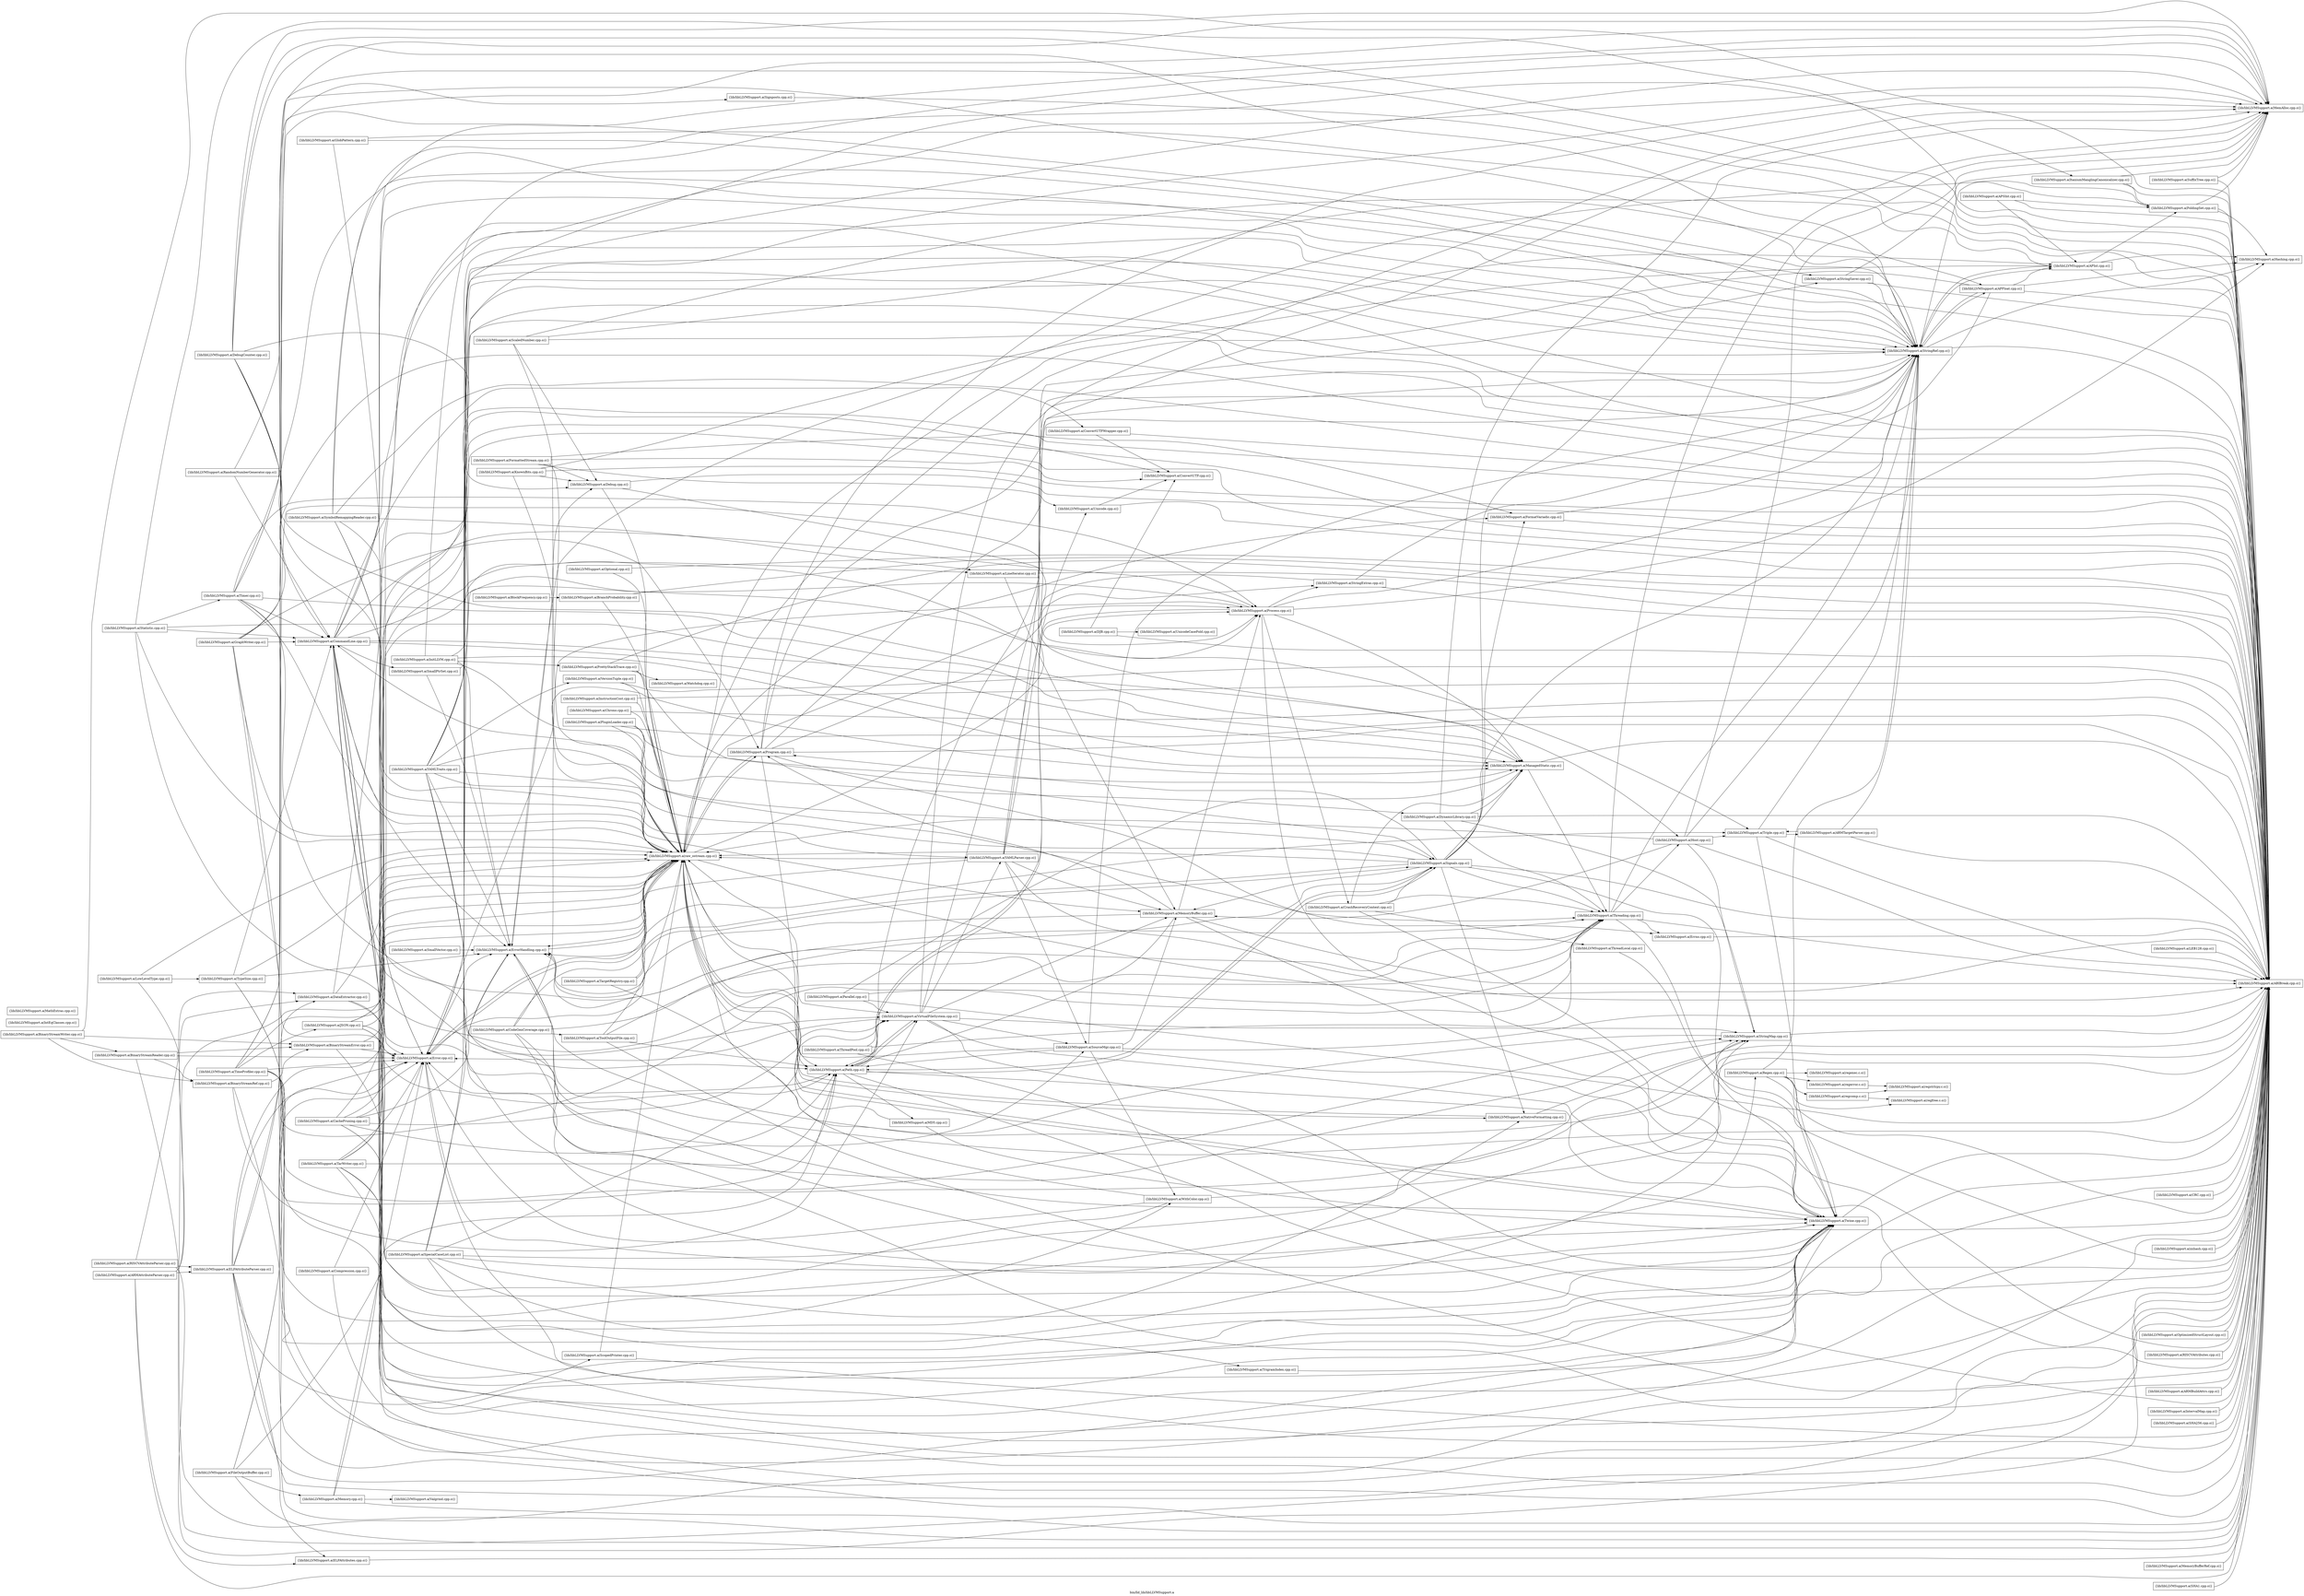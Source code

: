 digraph "bin/lld_lib/libLLVMSupport.a" {
	label="bin/lld_lib/libLLVMSupport.a";
	rankdir=LR;

	Node0x55ad84929798 [shape=record,shape=box,group=0,label="{lib/libLLVMSupport.a(ABIBreak.cpp.o)}"];
	Node0x55ad84928618 [shape=record,shape=box,group=0,label="{lib/libLLVMSupport.a(CommandLine.cpp.o)}"];
	Node0x55ad84928618 -> Node0x55ad84929798;
	Node0x55ad84928618 -> Node0x55ad84927fd8;
	Node0x55ad84928618 -> Node0x55ad8493f778;
	Node0x55ad84928618 -> Node0x55ad8493eaf8;
	Node0x55ad84928618 -> Node0x55ad84942928;
	Node0x55ad84928618 -> Node0x55ad84941c08;
	Node0x55ad84928618 -> Node0x55ad84940718;
	Node0x55ad84928618 -> Node0x55ad8493a1d8;
	Node0x55ad84928618 -> Node0x55ad8493f278;
	Node0x55ad84928618 -> Node0x55ad8493d428;
	Node0x55ad84928618 -> Node0x55ad8493d658;
	Node0x55ad84928618 -> Node0x55ad84942ce8;
	Node0x55ad84928618 -> Node0x55ad84942fb8;
	Node0x55ad84928618 -> Node0x55ad84945308;
	Node0x55ad84928618 -> Node0x55ad8493fa98;
	Node0x55ad84928618 -> Node0x55ad8493ee18;
	Node0x55ad84928618 -> Node0x55ad8494a998;
	Node0x55ad84927b28 [shape=record,shape=box,group=0,label="{lib/libLLVMSupport.a(CrashRecoveryContext.cpp.o)}"];
	Node0x55ad84927b28 -> Node0x55ad84929798;
	Node0x55ad84927b28 -> Node0x55ad84942928;
	Node0x55ad84927b28 -> Node0x55ad849285c8;
	Node0x55ad84927b28 -> Node0x55ad84928e38;
	Node0x55ad84927b28 -> Node0x55ad849295b8;
	Node0x55ad849421f8 [shape=record,shape=box,group=0,label="{lib/libLLVMSupport.a(InitLLVM.cpp.o)}"];
	Node0x55ad849421f8 -> Node0x55ad84929798;
	Node0x55ad849421f8 -> Node0x55ad8493eaf8;
	Node0x55ad849421f8 -> Node0x55ad84942928;
	Node0x55ad849421f8 -> Node0x55ad84941c08;
	Node0x55ad849421f8 -> Node0x55ad84941398;
	Node0x55ad849421f8 -> Node0x55ad849285c8;
	Node0x55ad84941028 [shape=record,shape=box,group=0,label="{lib/libLLVMSupport.a(PluginLoader.cpp.o)}"];
	Node0x55ad84941028 -> Node0x55ad84929798;
	Node0x55ad84941028 -> Node0x55ad84942928;
	Node0x55ad84941028 -> Node0x55ad8493f278;
	Node0x55ad84941028 -> Node0x55ad8493dc48;
	Node0x55ad84941028 -> Node0x55ad849295b8;
	Node0x55ad8493f278 [shape=record,shape=box,group=0,label="{lib/libLLVMSupport.a(raw_ostream.cpp.o)}"];
	Node0x55ad8493f278 -> Node0x55ad84929798;
	Node0x55ad8493f278 -> Node0x55ad8493f778;
	Node0x55ad8493f278 -> Node0x55ad8493eaf8;
	Node0x55ad8493f278 -> Node0x55ad8493e5f8;
	Node0x55ad8493f278 -> Node0x55ad8493ed28;
	Node0x55ad8493f278 -> Node0x55ad8493d658;
	Node0x55ad8493f278 -> Node0x55ad8493fa98;
	Node0x55ad8493f278 -> Node0x55ad8494a998;
	Node0x55ad8493f278 -> Node0x55ad84927808;
	Node0x55ad8493d428 [shape=record,shape=box,group=0,label="{lib/libLLVMSupport.a(Host.cpp.o)}"];
	Node0x55ad8493d428 -> Node0x55ad84929798;
	Node0x55ad8493d428 -> Node0x55ad84941c08;
	Node0x55ad8493d428 -> Node0x55ad8493a1d8;
	Node0x55ad8493d428 -> Node0x55ad8493f278;
	Node0x55ad8493d428 -> Node0x55ad84942fb8;
	Node0x55ad8493d428 -> Node0x55ad84945308;
	Node0x55ad8493d428 -> Node0x55ad8493ea58;
	Node0x55ad8493d658 [shape=record,shape=box,group=0,label="{lib/libLLVMSupport.a(Path.cpp.o)}"];
	Node0x55ad8493d658 -> Node0x55ad84929798;
	Node0x55ad8493d658 -> Node0x55ad8493f778;
	Node0x55ad8493d658 -> Node0x55ad8493ced8;
	Node0x55ad8493d658 -> Node0x55ad84942fb8;
	Node0x55ad8493d658 -> Node0x55ad8493fa98;
	Node0x55ad8493d658 -> Node0x55ad8493ee18;
	Node0x55ad8493d658 -> Node0x55ad8494a998;
	Node0x55ad8493d658 -> Node0x55ad849285c8;
	Node0x55ad84942fb8 [shape=record,shape=box,group=0,label="{lib/libLLVMSupport.a(StringRef.cpp.o)}"];
	Node0x55ad84942fb8 -> Node0x55ad84929798;
	Node0x55ad84942fb8 -> Node0x55ad8493f778;
	Node0x55ad84942fb8 -> Node0x55ad849470b8;
	Node0x55ad84942fb8 -> Node0x55ad84946938;
	Node0x55ad84942fb8 -> Node0x55ad849463e8;
	Node0x55ad84945308 [shape=record,shape=box,group=0,label="{lib/libLLVMSupport.a(Triple.cpp.o)}"];
	Node0x55ad84945308 -> Node0x55ad84929798;
	Node0x55ad84945308 -> Node0x55ad84942fb8;
	Node0x55ad84945308 -> Node0x55ad8493fd68;
	Node0x55ad84945308 -> Node0x55ad8493fa98;
	Node0x55ad8493fa98 [shape=record,shape=box,group=0,label="{lib/libLLVMSupport.a(Twine.cpp.o)}"];
	Node0x55ad8493fa98 -> Node0x55ad84929798;
	Node0x55ad8493fa98 -> Node0x55ad8493f278;
	Node0x55ad84927fd8 [shape=record,shape=box,group=0,label="{lib/libLLVMSupport.a(ConvertUTFWrapper.cpp.o)}"];
	Node0x55ad84927fd8 -> Node0x55ad84929798;
	Node0x55ad84927fd8 -> Node0x55ad84928208;
	Node0x55ad8493f778 [shape=record,shape=box,group=0,label="{lib/libLLVMSupport.a(Error.cpp.o)}"];
	Node0x55ad8493f778 -> Node0x55ad84929798;
	Node0x55ad8493f778 -> Node0x55ad8493eaf8;
	Node0x55ad8493f778 -> Node0x55ad84942928;
	Node0x55ad8493f778 -> Node0x55ad8493f278;
	Node0x55ad8493f778 -> Node0x55ad8493fa98;
	Node0x55ad8493eaf8 [shape=record,shape=box,group=0,label="{lib/libLLVMSupport.a(ErrorHandling.cpp.o)}"];
	Node0x55ad8493eaf8 -> Node0x55ad84929798;
	Node0x55ad8493eaf8 -> Node0x55ad8493de78;
	Node0x55ad8493eaf8 -> Node0x55ad8493f278;
	Node0x55ad8493eaf8 -> Node0x55ad8493fa98;
	Node0x55ad8493eaf8 -> Node0x55ad849285c8;
	Node0x55ad84942928 [shape=record,shape=box,group=0,label="{lib/libLLVMSupport.a(ManagedStatic.cpp.o)}"];
	Node0x55ad84942928 -> Node0x55ad84929798;
	Node0x55ad84942928 -> Node0x55ad849295b8;
	Node0x55ad84941c08 [shape=record,shape=box,group=0,label="{lib/libLLVMSupport.a(MemAlloc.cpp.o)}"];
	Node0x55ad84940718 [shape=record,shape=box,group=0,label="{lib/libLLVMSupport.a(SmallPtrSet.cpp.o)}"];
	Node0x55ad84940718 -> Node0x55ad84929798;
	Node0x55ad84940718 -> Node0x55ad8493eaf8;
	Node0x55ad8493a1d8 [shape=record,shape=box,group=0,label="{lib/libLLVMSupport.a(StringMap.cpp.o)}"];
	Node0x55ad8493a1d8 -> Node0x55ad84929798;
	Node0x55ad8493a1d8 -> Node0x55ad8493eaf8;
	Node0x55ad84942ce8 [shape=record,shape=box,group=0,label="{lib/libLLVMSupport.a(StringSaver.cpp.o)}"];
	Node0x55ad84942ce8 -> Node0x55ad84929798;
	Node0x55ad84942ce8 -> Node0x55ad84941c08;
	Node0x55ad84942ce8 -> Node0x55ad84942fb8;
	Node0x55ad8493ee18 [shape=record,shape=box,group=0,label="{lib/libLLVMSupport.a(VirtualFileSystem.cpp.o)}"];
	Node0x55ad8493ee18 -> Node0x55ad84929798;
	Node0x55ad8493ee18 -> Node0x55ad8493f778;
	Node0x55ad8493ee18 -> Node0x55ad84941c08;
	Node0x55ad8493ee18 -> Node0x55ad8493a1d8;
	Node0x55ad8493ee18 -> Node0x55ad84940f88;
	Node0x55ad8493ee18 -> Node0x55ad84940b78;
	Node0x55ad8493ee18 -> Node0x55ad8493f278;
	Node0x55ad8493ee18 -> Node0x55ad8493d658;
	Node0x55ad8493ee18 -> Node0x55ad84942fb8;
	Node0x55ad8493ee18 -> Node0x55ad8493fa98;
	Node0x55ad8493ee18 -> Node0x55ad8493ea58;
	Node0x55ad8494a998 [shape=record,shape=box,group=0,label="{lib/libLLVMSupport.a(Process.cpp.o)}"];
	Node0x55ad8494a998 -> Node0x55ad84929798;
	Node0x55ad8494a998 -> Node0x55ad84927b28;
	Node0x55ad8494a998 -> Node0x55ad8493f778;
	Node0x55ad8494a998 -> Node0x55ad84942928;
	Node0x55ad8494a998 -> Node0x55ad8493d658;
	Node0x55ad8494a998 -> Node0x55ad84942fb8;
	Node0x55ad8494a998 -> Node0x55ad849463e8;
	Node0x55ad8494a998 -> Node0x55ad8494a268;
	Node0x55ad84928208 [shape=record,shape=box,group=0,label="{lib/libLLVMSupport.a(ConvertUTF.cpp.o)}"];
	Node0x55ad849285c8 [shape=record,shape=box,group=0,label="{lib/libLLVMSupport.a(Signals.cpp.o)}"];
	Node0x55ad849285c8 -> Node0x55ad84929798;
	Node0x55ad849285c8 -> Node0x55ad84928618;
	Node0x55ad849285c8 -> Node0x55ad8493eaf8;
	Node0x55ad849285c8 -> Node0x55ad84942928;
	Node0x55ad849285c8 -> Node0x55ad84941c08;
	Node0x55ad849285c8 -> Node0x55ad8493f278;
	Node0x55ad849285c8 -> Node0x55ad8493e5f8;
	Node0x55ad849285c8 -> Node0x55ad8493ed28;
	Node0x55ad849285c8 -> Node0x55ad8493d658;
	Node0x55ad849285c8 -> Node0x55ad84942fb8;
	Node0x55ad849285c8 -> Node0x55ad8493fa98;
	Node0x55ad849285c8 -> Node0x55ad8493ea58;
	Node0x55ad849285c8 -> Node0x55ad84927808;
	Node0x55ad849285c8 -> Node0x55ad849295b8;
	Node0x55ad84928e38 [shape=record,shape=box,group=0,label="{lib/libLLVMSupport.a(ThreadLocal.cpp.o)}"];
	Node0x55ad84928e38 -> Node0x55ad84929798;
	Node0x55ad849295b8 [shape=record,shape=box,group=0,label="{lib/libLLVMSupport.a(Threading.cpp.o)}"];
	Node0x55ad849295b8 -> Node0x55ad84929798;
	Node0x55ad849295b8 -> Node0x55ad8493eaf8;
	Node0x55ad849295b8 -> Node0x55ad84941c08;
	Node0x55ad849295b8 -> Node0x55ad8493d428;
	Node0x55ad849295b8 -> Node0x55ad84942fb8;
	Node0x55ad849295b8 -> Node0x55ad8493fa98;
	Node0x55ad849295b8 -> Node0x55ad84927ee8;
	Node0x55ad8493de78 [shape=record,shape=box,group=0,label="{lib/libLLVMSupport.a(Debug.cpp.o)}"];
	Node0x55ad8493de78 -> Node0x55ad84929798;
	Node0x55ad8493de78 -> Node0x55ad84942928;
	Node0x55ad8493de78 -> Node0x55ad8493f278;
	Node0x55ad84941398 [shape=record,shape=box,group=0,label="{lib/libLLVMSupport.a(PrettyStackTrace.cpp.o)}"];
	Node0x55ad84941398 -> Node0x55ad84929798;
	Node0x55ad84941398 -> Node0x55ad8493f278;
	Node0x55ad84941398 -> Node0x55ad849285c8;
	Node0x55ad84941398 -> Node0x55ad84924ab8;
	Node0x55ad8493dc48 [shape=record,shape=box,group=0,label="{lib/libLLVMSupport.a(DynamicLibrary.cpp.o)}"];
	Node0x55ad8493dc48 -> Node0x55ad84929798;
	Node0x55ad8493dc48 -> Node0x55ad84942928;
	Node0x55ad8493dc48 -> Node0x55ad84941c08;
	Node0x55ad8493dc48 -> Node0x55ad8493a1d8;
	Node0x55ad8493dc48 -> Node0x55ad849295b8;
	Node0x55ad84924ab8 [shape=record,shape=box,group=0,label="{lib/libLLVMSupport.a(Watchdog.cpp.o)}"];
	Node0x55ad8493a958 [shape=record,shape=box,group=0,label="{lib/libLLVMSupport.a(SmallVector.cpp.o)}"];
	Node0x55ad8493a958 -> Node0x55ad8493eaf8;
	Node0x55ad849470b8 [shape=record,shape=box,group=0,label="{lib/libLLVMSupport.a(APFloat.cpp.o)}"];
	Node0x55ad849470b8 -> Node0x55ad84929798;
	Node0x55ad849470b8 -> Node0x55ad8493f778;
	Node0x55ad849470b8 -> Node0x55ad8493f278;
	Node0x55ad849470b8 -> Node0x55ad84942fb8;
	Node0x55ad849470b8 -> Node0x55ad84946938;
	Node0x55ad849470b8 -> Node0x55ad849463e8;
	Node0x55ad84946938 [shape=record,shape=box,group=0,label="{lib/libLLVMSupport.a(APInt.cpp.o)}"];
	Node0x55ad84946938 -> Node0x55ad84929798;
	Node0x55ad84946938 -> Node0x55ad8493f278;
	Node0x55ad84946938 -> Node0x55ad84942fb8;
	Node0x55ad84946938 -> Node0x55ad84946ac8;
	Node0x55ad84946938 -> Node0x55ad849463e8;
	Node0x55ad849463e8 [shape=record,shape=box,group=0,label="{lib/libLLVMSupport.a(Hashing.cpp.o)}"];
	Node0x55ad84946ac8 [shape=record,shape=box,group=0,label="{lib/libLLVMSupport.a(FoldingSet.cpp.o)}"];
	Node0x55ad84946ac8 -> Node0x55ad84929798;
	Node0x55ad84946ac8 -> Node0x55ad8493eaf8;
	Node0x55ad84946ac8 -> Node0x55ad84941c08;
	Node0x55ad84946ac8 -> Node0x55ad84942fb8;
	Node0x55ad84946ac8 -> Node0x55ad849463e8;
	Node0x55ad8493fd68 [shape=record,shape=box,group=0,label="{lib/libLLVMSupport.a(ARMTargetParser.cpp.o)}"];
	Node0x55ad8493fd68 -> Node0x55ad84929798;
	Node0x55ad8493fd68 -> Node0x55ad84942fb8;
	Node0x55ad8493fd68 -> Node0x55ad84945308;
	Node0x55ad84940f88 [shape=record,shape=box,group=0,label="{lib/libLLVMSupport.a(SourceMgr.cpp.o)}"];
	Node0x55ad84940f88 -> Node0x55ad84929798;
	Node0x55ad84940f88 -> Node0x55ad849403a8;
	Node0x55ad84940f88 -> Node0x55ad8493f278;
	Node0x55ad84940f88 -> Node0x55ad8493d658;
	Node0x55ad84940f88 -> Node0x55ad84942fb8;
	Node0x55ad84940f88 -> Node0x55ad8493fa98;
	Node0x55ad84940f88 -> Node0x55ad8493ea58;
	Node0x55ad84940b78 [shape=record,shape=box,group=0,label="{lib/libLLVMSupport.a(YAMLParser.cpp.o)}"];
	Node0x55ad84940b78 -> Node0x55ad84929798;
	Node0x55ad84940b78 -> Node0x55ad8493eaf8;
	Node0x55ad84940b78 -> Node0x55ad84941c08;
	Node0x55ad84940b78 -> Node0x55ad84940f88;
	Node0x55ad84940b78 -> Node0x55ad8493fef8;
	Node0x55ad84940b78 -> Node0x55ad8493f278;
	Node0x55ad84940b78 -> Node0x55ad84942fb8;
	Node0x55ad84940b78 -> Node0x55ad8493ea58;
	Node0x55ad8493ea58 [shape=record,shape=box,group=0,label="{lib/libLLVMSupport.a(MemoryBuffer.cpp.o)}"];
	Node0x55ad8493ea58 -> Node0x55ad84929798;
	Node0x55ad8493ea58 -> Node0x55ad8493f778;
	Node0x55ad8493ea58 -> Node0x55ad8493d658;
	Node0x55ad8493ea58 -> Node0x55ad8493fa98;
	Node0x55ad8493ea58 -> Node0x55ad8494a998;
	Node0x55ad8493ea58 -> Node0x55ad84927808;
	Node0x55ad84927808 [shape=record,shape=box,group=0,label="{lib/libLLVMSupport.a(Program.cpp.o)}"];
	Node0x55ad84927808 -> Node0x55ad84929798;
	Node0x55ad84927808 -> Node0x55ad84941c08;
	Node0x55ad84927808 -> Node0x55ad8493f278;
	Node0x55ad84927808 -> Node0x55ad8493d658;
	Node0x55ad84927808 -> Node0x55ad84942ce8;
	Node0x55ad84927808 -> Node0x55ad84942fb8;
	Node0x55ad84927808 -> Node0x55ad8494a268;
	Node0x55ad84927808 -> Node0x55ad84927ee8;
	Node0x55ad849403a8 [shape=record,shape=box,group=0,label="{lib/libLLVMSupport.a(WithColor.cpp.o)}"];
	Node0x55ad849403a8 -> Node0x55ad84929798;
	Node0x55ad849403a8 -> Node0x55ad84928618;
	Node0x55ad849403a8 -> Node0x55ad8493f778;
	Node0x55ad849403a8 -> Node0x55ad8493f278;
	Node0x55ad8493fef8 [shape=record,shape=box,group=0,label="{lib/libLLVMSupport.a(Unicode.cpp.o)}"];
	Node0x55ad8493fef8 -> Node0x55ad84929798;
	Node0x55ad8493fef8 -> Node0x55ad84928208;
	Node0x55ad8493e5f8 [shape=record,shape=box,group=0,label="{lib/libLLVMSupport.a(NativeFormatting.cpp.o)}"];
	Node0x55ad8493e5f8 -> Node0x55ad84929798;
	Node0x55ad8493e5f8 -> Node0x55ad8493f278;
	Node0x55ad8493ed28 [shape=record,shape=box,group=0,label="{lib/libLLVMSupport.a(FormatVariadic.cpp.o)}"];
	Node0x55ad8493ed28 -> Node0x55ad84929798;
	Node0x55ad8493ed28 -> Node0x55ad84942fb8;
	Node0x55ad8493ced8 [shape=record,shape=box,group=0,label="{lib/libLLVMSupport.a(MD5.cpp.o)}"];
	Node0x55ad8493ced8 -> Node0x55ad84929798;
	Node0x55ad8493ced8 -> Node0x55ad8493f278;
	Node0x55ad8494a268 [shape=record,shape=box,group=0,label="{lib/libLLVMSupport.a(StringExtras.cpp.o)}"];
	Node0x55ad8494a268 -> Node0x55ad84929798;
	Node0x55ad8494a268 -> Node0x55ad8493f278;
	Node0x55ad8494a268 -> Node0x55ad84942fb8;
	Node0x55ad84927ee8 [shape=record,shape=box,group=0,label="{lib/libLLVMSupport.a(Errno.cpp.o)}"];
	Node0x55ad84927ee8 -> Node0x55ad84929798;
	Node0x55ad8494ba78 [shape=record,shape=box,group=0,label="{lib/libLLVMSupport.a(MemoryBufferRef.cpp.o)}"];
	Node0x55ad8494ba78 -> Node0x55ad84929798;
	Node0x55ad8494ab78 [shape=record,shape=box,group=0,label="{lib/libLLVMSupport.a(TarWriter.cpp.o)}"];
	Node0x55ad8494ab78 -> Node0x55ad84929798;
	Node0x55ad8494ab78 -> Node0x55ad8493f778;
	Node0x55ad8494ab78 -> Node0x55ad84941c08;
	Node0x55ad8494ab78 -> Node0x55ad8493a1d8;
	Node0x55ad8494ab78 -> Node0x55ad8493f278;
	Node0x55ad8494ab78 -> Node0x55ad8493d658;
	Node0x55ad8494ab78 -> Node0x55ad8493fa98;
	Node0x55ad8494b0c8 [shape=record,shape=box,group=0,label="{lib/libLLVMSupport.a(Parallel.cpp.o)}"];
	Node0x55ad8494b0c8 -> Node0x55ad84929798;
	Node0x55ad8494b0c8 -> Node0x55ad84942928;
	Node0x55ad8494b0c8 -> Node0x55ad8493ee18;
	Node0x55ad8494b0c8 -> Node0x55ad849295b8;
	Node0x55ad84925698 [shape=record,shape=box,group=0,label="{lib/libLLVMSupport.a(BinaryStreamReader.cpp.o)}"];
	Node0x55ad84925698 -> Node0x55ad84929798;
	Node0x55ad84925698 -> Node0x55ad8493f778;
	Node0x55ad84925698 -> Node0x55ad849270d8;
	Node0x55ad84925698 -> Node0x55ad84926458;
	Node0x55ad8492a418 [shape=record,shape=box,group=0,label="{lib/libLLVMSupport.a(CachePruning.cpp.o)}"];
	Node0x55ad8492a418 -> Node0x55ad84929798;
	Node0x55ad8492a418 -> Node0x55ad8493f778;
	Node0x55ad8492a418 -> Node0x55ad8493eaf8;
	Node0x55ad8492a418 -> Node0x55ad8493f278;
	Node0x55ad8492a418 -> Node0x55ad8493d658;
	Node0x55ad8492a418 -> Node0x55ad84942fb8;
	Node0x55ad8492a418 -> Node0x55ad8493fa98;
	Node0x55ad8492a418 -> Node0x55ad8493ee18;
	Node0x55ad849270d8 [shape=record,shape=box,group=0,label="{lib/libLLVMSupport.a(BinaryStreamRef.cpp.o)}"];
	Node0x55ad849270d8 -> Node0x55ad84929798;
	Node0x55ad849270d8 -> Node0x55ad8493ee18;
	Node0x55ad849270d8 -> Node0x55ad84926458;
	Node0x55ad84926458 [shape=record,shape=box,group=0,label="{lib/libLLVMSupport.a(BinaryStreamError.cpp.o)}"];
	Node0x55ad84926458 -> Node0x55ad84929798;
	Node0x55ad84926458 -> Node0x55ad8493f778;
	Node0x55ad84926458 -> Node0x55ad8493f278;
	Node0x55ad8492c0d8 [shape=record,shape=box,group=0,label="{lib/libLLVMSupport.a(FileOutputBuffer.cpp.o)}"];
	Node0x55ad8492c0d8 -> Node0x55ad84929798;
	Node0x55ad8492c0d8 -> Node0x55ad8493f778;
	Node0x55ad8492c0d8 -> Node0x55ad8493f278;
	Node0x55ad8492c0d8 -> Node0x55ad8493d658;
	Node0x55ad8492c0d8 -> Node0x55ad8492b908;
	Node0x55ad8492b908 [shape=record,shape=box,group=0,label="{lib/libLLVMSupport.a(Memory.cpp.o)}"];
	Node0x55ad8492b908 -> Node0x55ad84929798;
	Node0x55ad8492b908 -> Node0x55ad8493f778;
	Node0x55ad8492b908 -> Node0x55ad8494a998;
	Node0x55ad8492b908 -> Node0x55ad8492b228;
	Node0x55ad8492b228 [shape=record,shape=box,group=0,label="{lib/libLLVMSupport.a(Valgrind.cpp.o)}"];
	Node0x55ad8492c3f8 [shape=record,shape=box,group=0,label="{lib/libLLVMSupport.a(xxhash.cpp.o)}"];
	Node0x55ad8492c3f8 -> Node0x55ad84929798;
	Node0x55ad8492b638 [shape=record,shape=box,group=0,label="{lib/libLLVMSupport.a(GlobPattern.cpp.o)}"];
	Node0x55ad8492b638 -> Node0x55ad84929798;
	Node0x55ad8492b638 -> Node0x55ad8493f778;
	Node0x55ad8492b638 -> Node0x55ad84942fb8;
	Node0x55ad8492a508 [shape=record,shape=box,group=0,label="{lib/libLLVMSupport.a(CRC.cpp.o)}"];
	Node0x55ad8492a508 -> Node0x55ad84929798;
	Node0x55ad8492d938 [shape=record,shape=box,group=0,label="{lib/libLLVMSupport.a(BinaryStreamWriter.cpp.o)}"];
	Node0x55ad8492d938 -> Node0x55ad84929798;
	Node0x55ad8492d938 -> Node0x55ad849270d8;
	Node0x55ad8492d938 -> Node0x55ad84926458;
	Node0x55ad8492d938 -> Node0x55ad84925698;
	Node0x55ad8493b038 [shape=record,shape=box,group=0,label="{lib/libLLVMSupport.a(TimeProfiler.cpp.o)}"];
	Node0x55ad8493b038 -> Node0x55ad84929798;
	Node0x55ad8493b038 -> Node0x55ad8493f778;
	Node0x55ad8493b038 -> Node0x55ad84941c08;
	Node0x55ad8493b038 -> Node0x55ad8493a1d8;
	Node0x55ad8493b038 -> Node0x55ad8493f278;
	Node0x55ad8493b038 -> Node0x55ad8493d658;
	Node0x55ad8493b038 -> Node0x55ad8493fa98;
	Node0x55ad8493b038 -> Node0x55ad8494a998;
	Node0x55ad8493b038 -> Node0x55ad849295b8;
	Node0x55ad8493b038 -> Node0x55ad84939eb8;
	Node0x55ad84939968 [shape=record,shape=box,group=0,label="{lib/libLLVMSupport.a(Compression.cpp.o)}"];
	Node0x55ad84939968 -> Node0x55ad84929798;
	Node0x55ad84939968 -> Node0x55ad8493f778;
	Node0x55ad84939eb8 [shape=record,shape=box,group=0,label="{lib/libLLVMSupport.a(JSON.cpp.o)}"];
	Node0x55ad84939eb8 -> Node0x55ad84929798;
	Node0x55ad84939eb8 -> Node0x55ad84928208;
	Node0x55ad84939eb8 -> Node0x55ad8493f778;
	Node0x55ad84939eb8 -> Node0x55ad84941c08;
	Node0x55ad84939eb8 -> Node0x55ad8493f278;
	Node0x55ad84939eb8 -> Node0x55ad8493e5f8;
	Node0x55ad84939eb8 -> Node0x55ad8493ed28;
	Node0x55ad84939eb8 -> Node0x55ad84942fb8;
	Node0x55ad84939eb8 -> Node0x55ad8493fa98;
	Node0x55ad84928258 [shape=record,shape=box,group=0,label="{lib/libLLVMSupport.a(RISCVAttributes.cpp.o)}"];
	Node0x55ad84928258 -> Node0x55ad84929798;
	Node0x55ad84949f98 [shape=record,shape=box,group=0,label="{lib/libLLVMSupport.a(ELFAttributeParser.cpp.o)}"];
	Node0x55ad84949f98 -> Node0x55ad84929798;
	Node0x55ad84949f98 -> Node0x55ad8493f778;
	Node0x55ad84949f98 -> Node0x55ad8493f278;
	Node0x55ad84949f98 -> Node0x55ad84942fb8;
	Node0x55ad84949f98 -> Node0x55ad8493fa98;
	Node0x55ad84949f98 -> Node0x55ad84949318;
	Node0x55ad84949f98 -> Node0x55ad84948558;
	Node0x55ad84949f98 -> Node0x55ad84948d78;
	Node0x55ad849480a8 [shape=record,shape=box,group=0,label="{lib/libLLVMSupport.a(ARMBuildAttrs.cpp.o)}"];
	Node0x55ad849480a8 -> Node0x55ad84929798;
	Node0x55ad84949868 [shape=record,shape=box,group=0,label="{lib/libLLVMSupport.a(RISCVAttributeParser.cpp.o)}"];
	Node0x55ad84949868 -> Node0x55ad84929798;
	Node0x55ad84949868 -> Node0x55ad84949f98;
	Node0x55ad84949868 -> Node0x55ad84949318;
	Node0x55ad84949318 [shape=record,shape=box,group=0,label="{lib/libLLVMSupport.a(DataExtractor.cpp.o)}"];
	Node0x55ad84949318 -> Node0x55ad84929798;
	Node0x55ad84949318 -> Node0x55ad8493f778;
	Node0x55ad84949318 -> Node0x55ad8493f278;
	Node0x55ad84949318 -> Node0x55ad84942fb8;
	Node0x55ad84948558 [shape=record,shape=box,group=0,label="{lib/libLLVMSupport.a(ELFAttributes.cpp.o)}"];
	Node0x55ad84948558 -> Node0x55ad84929798;
	Node0x55ad84948d78 [shape=record,shape=box,group=0,label="{lib/libLLVMSupport.a(ScopedPrinter.cpp.o)}"];
	Node0x55ad84948d78 -> Node0x55ad84929798;
	Node0x55ad84948d78 -> Node0x55ad8493f278;
	Node0x55ad849278f8 [shape=record,shape=box,group=0,label="{lib/libLLVMSupport.a(ARMAttributeParser.cpp.o)}"];
	Node0x55ad849278f8 -> Node0x55ad84929798;
	Node0x55ad849278f8 -> Node0x55ad8493f278;
	Node0x55ad849278f8 -> Node0x55ad84949f98;
	Node0x55ad849278f8 -> Node0x55ad84949318;
	Node0x55ad849278f8 -> Node0x55ad84948558;
	Node0x55ad84948f58 [shape=record,shape=box,group=0,label="{lib/libLLVMSupport.a(SHA1.cpp.o)}"];
	Node0x55ad84948f58 -> Node0x55ad84929798;
	Node0x55ad849455d8 [shape=record,shape=box,group=0,label="{lib/libLLVMSupport.a(RandomNumberGenerator.cpp.o)}"];
	Node0x55ad849455d8 -> Node0x55ad84929798;
	Node0x55ad849455d8 -> Node0x55ad84928618;
	Node0x55ad84944f48 [shape=record,shape=box,group=0,label="{lib/libLLVMSupport.a(VersionTuple.cpp.o)}"];
	Node0x55ad84944f48 -> Node0x55ad84929798;
	Node0x55ad84944f48 -> Node0x55ad8493f278;
	Node0x55ad8493f098 [shape=record,shape=box,group=0,label="{lib/libLLVMSupport.a(LEB128.cpp.o)}"];
	Node0x55ad8493f098 -> Node0x55ad84929798;
	Node0x55ad8492ad78 [shape=record,shape=box,group=0,label="{lib/libLLVMSupport.a(SHA256.cpp.o)}"];
	Node0x55ad8492ad78 -> Node0x55ad84929798;
	Node0x55ad84944ea8 [shape=record,shape=box,group=0,label="{lib/libLLVMSupport.a(YAMLTraits.cpp.o)}"];
	Node0x55ad84944ea8 -> Node0x55ad84929798;
	Node0x55ad84944ea8 -> Node0x55ad8493eaf8;
	Node0x55ad84944ea8 -> Node0x55ad84941c08;
	Node0x55ad84944ea8 -> Node0x55ad8493a1d8;
	Node0x55ad84944ea8 -> Node0x55ad84940f88;
	Node0x55ad84944ea8 -> Node0x55ad84940b78;
	Node0x55ad84944ea8 -> Node0x55ad8493f278;
	Node0x55ad84944ea8 -> Node0x55ad84942fb8;
	Node0x55ad84944ea8 -> Node0x55ad8493fa98;
	Node0x55ad84944ea8 -> Node0x55ad8493ea58;
	Node0x55ad84944ea8 -> Node0x55ad84944f48;
	Node0x55ad84944ea8 -> Node0x55ad84944548;
	Node0x55ad84944548 [shape=record,shape=box,group=0,label="{lib/libLLVMSupport.a(LineIterator.cpp.o)}"];
	Node0x55ad84944548 -> Node0x55ad84929798;
	Node0x55ad84944548 -> Node0x55ad8493ea58;
	Node0x55ad849490e8 [shape=record,shape=box,group=0,label="{lib/libLLVMSupport.a(IntervalMap.cpp.o)}"];
	Node0x55ad849490e8 -> Node0x55ad84929798;
	Node0x55ad84949368 [shape=record,shape=box,group=0,label="{lib/libLLVMSupport.a(KnownBits.cpp.o)}"];
	Node0x55ad84949368 -> Node0x55ad84929798;
	Node0x55ad84949368 -> Node0x55ad8493de78;
	Node0x55ad84949368 -> Node0x55ad8493f278;
	Node0x55ad84949368 -> Node0x55ad84946938;
	Node0x55ad84949188 [shape=record,shape=box,group=0,label="{lib/libLLVMSupport.a(TypeSize.cpp.o)}"];
	Node0x55ad84949188 -> Node0x55ad84929798;
	Node0x55ad84949188 -> Node0x55ad84928618;
	Node0x55ad84949188 -> Node0x55ad8493eaf8;
	Node0x55ad84949188 -> Node0x55ad849403a8;
	Node0x55ad84949188 -> Node0x55ad8493f278;
	Node0x55ad84948008 [shape=record,shape=box,group=0,label="{lib/libLLVMSupport.a(BranchProbability.cpp.o)}"];
	Node0x55ad84948008 -> Node0x55ad84929798;
	Node0x55ad84948008 -> Node0x55ad8493f278;
	Node0x55ad84946988 [shape=record,shape=box,group=0,label="{lib/libLLVMSupport.a(LowLevelType.cpp.o)}"];
	Node0x55ad84946988 -> Node0x55ad84929798;
	Node0x55ad84946988 -> Node0x55ad8493f278;
	Node0x55ad84946988 -> Node0x55ad84949188;
	Node0x55ad8493b4e8 [shape=record,shape=box,group=0,label="{lib/libLLVMSupport.a(CodeGenCoverage.cpp.o)}"];
	Node0x55ad8493b4e8 -> Node0x55ad84929798;
	Node0x55ad8493b4e8 -> Node0x55ad8493f278;
	Node0x55ad8493b4e8 -> Node0x55ad8493fa98;
	Node0x55ad8493b4e8 -> Node0x55ad8494a998;
	Node0x55ad8493b4e8 -> Node0x55ad849295b8;
	Node0x55ad8493b4e8 -> Node0x55ad8493b768;
	Node0x55ad8493b768 [shape=record,shape=box,group=0,label="{lib/libLLVMSupport.a(ToolOutputFile.cpp.o)}"];
	Node0x55ad8493b768 -> Node0x55ad84929798;
	Node0x55ad8493b768 -> Node0x55ad8493f278;
	Node0x55ad8493b768 -> Node0x55ad8493d658;
	Node0x55ad8493b768 -> Node0x55ad849285c8;
	Node0x55ad8492ece8 [shape=record,shape=box,group=0,label="{lib/libLLVMSupport.a(GraphWriter.cpp.o)}"];
	Node0x55ad8492ece8 -> Node0x55ad84929798;
	Node0x55ad8492ece8 -> Node0x55ad84928618;
	Node0x55ad8492ece8 -> Node0x55ad8493f278;
	Node0x55ad8492ece8 -> Node0x55ad8493d658;
	Node0x55ad8492ece8 -> Node0x55ad84942fb8;
	Node0x55ad8492ece8 -> Node0x55ad8493fa98;
	Node0x55ad8492ece8 -> Node0x55ad84927808;
	Node0x55ad84931d58 [shape=record,shape=box,group=0,label="{lib/libLLVMSupport.a(Timer.cpp.o)}"];
	Node0x55ad84931d58 -> Node0x55ad84929798;
	Node0x55ad84931d58 -> Node0x55ad84928618;
	Node0x55ad84931d58 -> Node0x55ad84942928;
	Node0x55ad84931d58 -> Node0x55ad84941c08;
	Node0x55ad84931d58 -> Node0x55ad8493a1d8;
	Node0x55ad84931d58 -> Node0x55ad8493f278;
	Node0x55ad84931d58 -> Node0x55ad8494a998;
	Node0x55ad84931d58 -> Node0x55ad849295b8;
	Node0x55ad84931d58 -> Node0x55ad849316c8;
	Node0x55ad849316c8 [shape=record,shape=box,group=0,label="{lib/libLLVMSupport.a(Signposts.cpp.o)}"];
	Node0x55ad849316c8 -> Node0x55ad84929798;
	Node0x55ad8493e738 [shape=record,shape=box,group=0,label="{lib/libLLVMSupport.a(DJB.cpp.o)}"];
	Node0x55ad8493e738 -> Node0x55ad84929798;
	Node0x55ad8493e738 -> Node0x55ad84928208;
	Node0x55ad8493e738 -> Node0x55ad8493ec88;
	Node0x55ad8493ec88 [shape=record,shape=box,group=0,label="{lib/libLLVMSupport.a(UnicodeCaseFold.cpp.o)}"];
	Node0x55ad84941a78 [shape=record,shape=box,group=0,label="{lib/libLLVMSupport.a(TargetRegistry.cpp.o)}"];
	Node0x55ad84941a78 -> Node0x55ad84929798;
	Node0x55ad84941a78 -> Node0x55ad8493f278;
	Node0x55ad84941a78 -> Node0x55ad84945308;
	Node0x55ad849437d8 [shape=record,shape=box,group=0,label="{lib/libLLVMSupport.a(Optional.cpp.o)}"];
	Node0x55ad849437d8 -> Node0x55ad84929798;
	Node0x55ad849437d8 -> Node0x55ad8493f278;
	Node0x55ad8492ef18 [shape=record,shape=box,group=0,label="{lib/libLLVMSupport.a(BlockFrequency.cpp.o)}"];
	Node0x55ad8492ef18 -> Node0x55ad84948008;
	Node0x55ad8492b5e8 [shape=record,shape=box,group=0,label="{lib/libLLVMSupport.a(ThreadPool.cpp.o)}"];
	Node0x55ad8492b5e8 -> Node0x55ad84929798;
	Node0x55ad8492b5e8 -> Node0x55ad8493ee18;
	Node0x55ad8492b5e8 -> Node0x55ad849295b8;
	Node0x55ad8492aeb8 [shape=record,shape=box,group=0,label="{lib/libLLVMSupport.a(Statistic.cpp.o)}"];
	Node0x55ad8492aeb8 -> Node0x55ad84929798;
	Node0x55ad8492aeb8 -> Node0x55ad84928618;
	Node0x55ad8492aeb8 -> Node0x55ad84942928;
	Node0x55ad8492aeb8 -> Node0x55ad8493f278;
	Node0x55ad8492aeb8 -> Node0x55ad849295b8;
	Node0x55ad8492aeb8 -> Node0x55ad84931d58;
	Node0x55ad84938888 [shape=record,shape=box,group=0,label="{lib/libLLVMSupport.a(ScaledNumber.cpp.o)}"];
	Node0x55ad84938888 -> Node0x55ad84929798;
	Node0x55ad84938888 -> Node0x55ad8493de78;
	Node0x55ad84938888 -> Node0x55ad8493f278;
	Node0x55ad84938888 -> Node0x55ad849470b8;
	Node0x55ad84938888 -> Node0x55ad84946938;
	Node0x55ad84932f28 [shape=record,shape=box,group=0,label="{lib/libLLVMSupport.a(IntEqClasses.cpp.o)}"];
	Node0x55ad84926598 [shape=record,shape=box,group=0,label="{lib/libLLVMSupport.a(MathExtras.cpp.o)}"];
	Node0x55ad84948be8 [shape=record,shape=box,group=0,label="{lib/libLLVMSupport.a(FormattedStream.cpp.o)}"];
	Node0x55ad84948be8 -> Node0x55ad84929798;
	Node0x55ad84948be8 -> Node0x55ad84928208;
	Node0x55ad84948be8 -> Node0x55ad8493de78;
	Node0x55ad84948be8 -> Node0x55ad8493fef8;
	Node0x55ad84948be8 -> Node0x55ad8493f278;
	Node0x55ad8493b3a8 [shape=record,shape=box,group=0,label="{lib/libLLVMSupport.a(DebugCounter.cpp.o)}"];
	Node0x55ad8493b3a8 -> Node0x55ad84929798;
	Node0x55ad8493b3a8 -> Node0x55ad84928618;
	Node0x55ad8493b3a8 -> Node0x55ad8493de78;
	Node0x55ad8493b3a8 -> Node0x55ad84942928;
	Node0x55ad8493b3a8 -> Node0x55ad84941c08;
	Node0x55ad8493b3a8 -> Node0x55ad8493f278;
	Node0x55ad8493b3a8 -> Node0x55ad84942fb8;
	Node0x55ad8494af38 [shape=record,shape=box,group=0,label="{lib/libLLVMSupport.a(SuffixTree.cpp.o)}"];
	Node0x55ad8494af38 -> Node0x55ad84929798;
	Node0x55ad8494af38 -> Node0x55ad84941c08;
	Node0x55ad8492c9e8 [shape=record,shape=box,group=0,label="{lib/libLLVMSupport.a(SpecialCaseList.cpp.o)}"];
	Node0x55ad8492c9e8 -> Node0x55ad84929798;
	Node0x55ad8492c9e8 -> Node0x55ad8493eaf8;
	Node0x55ad8492c9e8 -> Node0x55ad84941c08;
	Node0x55ad8492c9e8 -> Node0x55ad8493a1d8;
	Node0x55ad8492c9e8 -> Node0x55ad84942fb8;
	Node0x55ad8492c9e8 -> Node0x55ad8493fa98;
	Node0x55ad8492c9e8 -> Node0x55ad8493ee18;
	Node0x55ad8492c9e8 -> Node0x55ad8493d108;
	Node0x55ad8492c9e8 -> Node0x55ad8492c2b8;
	Node0x55ad8492c2b8 [shape=record,shape=box,group=0,label="{lib/libLLVMSupport.a(Regex.cpp.o)}"];
	Node0x55ad8492c2b8 -> Node0x55ad84929798;
	Node0x55ad8492c2b8 -> Node0x55ad84942fb8;
	Node0x55ad8492c2b8 -> Node0x55ad8493fa98;
	Node0x55ad8492c2b8 -> Node0x55ad8493bc18;
	Node0x55ad8492c2b8 -> Node0x55ad8492c268;
	Node0x55ad8492c2b8 -> Node0x55ad8492ae18;
	Node0x55ad8492c2b8 -> Node0x55ad8492a6e8;
	Node0x55ad8493d108 [shape=record,shape=box,group=0,label="{lib/libLLVMSupport.a(TrigramIndex.cpp.o)}"];
	Node0x55ad8493d108 -> Node0x55ad84929798;
	Node0x55ad8493bc18 [shape=record,shape=box,group=0,label="{lib/libLLVMSupport.a(regexec.c.o)}"];
	Node0x55ad8492c268 [shape=record,shape=box,group=0,label="{lib/libLLVMSupport.a(regcomp.c.o)}"];
	Node0x55ad8492c268 -> Node0x55ad8492bae8;
	Node0x55ad8492c268 -> Node0x55ad8492ae18;
	Node0x55ad8492ae18 [shape=record,shape=box,group=0,label="{lib/libLLVMSupport.a(regfree.c.o)}"];
	Node0x55ad8492a6e8 [shape=record,shape=box,group=0,label="{lib/libLLVMSupport.a(regerror.c.o)}"];
	Node0x55ad8492a6e8 -> Node0x55ad8492bae8;
	Node0x55ad8492bae8 [shape=record,shape=box,group=0,label="{lib/libLLVMSupport.a(regstrlcpy.c.o)}"];
	Node0x55ad84939288 [shape=record,shape=box,group=0,label="{lib/libLLVMSupport.a(OptimizedStructLayout.cpp.o)}"];
	Node0x55ad84939288 -> Node0x55ad84929798;
	Node0x55ad84941c58 [shape=record,shape=box,group=0,label="{lib/libLLVMSupport.a(APSInt.cpp.o)}"];
	Node0x55ad84941c58 -> Node0x55ad84929798;
	Node0x55ad84941c58 -> Node0x55ad84946938;
	Node0x55ad84941c58 -> Node0x55ad84946ac8;
	Node0x55ad84930d68 [shape=record,shape=box,group=0,label="{lib/libLLVMSupport.a(ItaniumManglingCanonicalizer.cpp.o)}"];
	Node0x55ad84930d68 -> Node0x55ad84929798;
	Node0x55ad84930d68 -> Node0x55ad84941c08;
	Node0x55ad84930d68 -> Node0x55ad84946ac8;
	Node0x55ad849318a8 [shape=record,shape=box,group=0,label="{lib/libLLVMSupport.a(SymbolRemappingReader.cpp.o)}"];
	Node0x55ad849318a8 -> Node0x55ad84929798;
	Node0x55ad849318a8 -> Node0x55ad8493f778;
	Node0x55ad849318a8 -> Node0x55ad8493f278;
	Node0x55ad849318a8 -> Node0x55ad84942fb8;
	Node0x55ad849318a8 -> Node0x55ad8493fa98;
	Node0x55ad849318a8 -> Node0x55ad84944548;
	Node0x55ad849318a8 -> Node0x55ad84930d68;
	Node0x55ad84941078 [shape=record,shape=box,group=0,label="{lib/libLLVMSupport.a(InstructionCost.cpp.o)}"];
	Node0x55ad84941078 -> Node0x55ad84929798;
	Node0x55ad84941078 -> Node0x55ad8493f278;
	Node0x55ad849276c8 [shape=record,shape=box,group=0,label="{lib/libLLVMSupport.a(Chrono.cpp.o)}"];
	Node0x55ad849276c8 -> Node0x55ad84929798;
	Node0x55ad849276c8 -> Node0x55ad8493f278;
}
